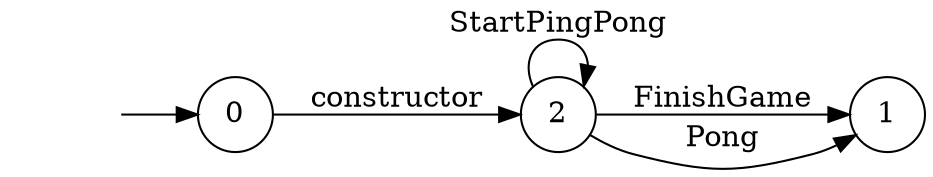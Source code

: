 digraph "Dapp-Automata-data/fuzzer/testnetdata-model-rq1-fix/Starter/FSM-1" {
	graph [rankdir=LR]
	"" [label="" shape=plaintext]
	0 [label=0 shape=circle]
	2 [label=2 shape=circle]
	1 [label=1 shape=circle]
	"" -> 0 [label=""]
	0 -> 2 [label=constructor]
	2 -> 1 [label=FinishGame]
	2 -> 2 [label=StartPingPong]
	2 -> 1 [label=Pong]
}
